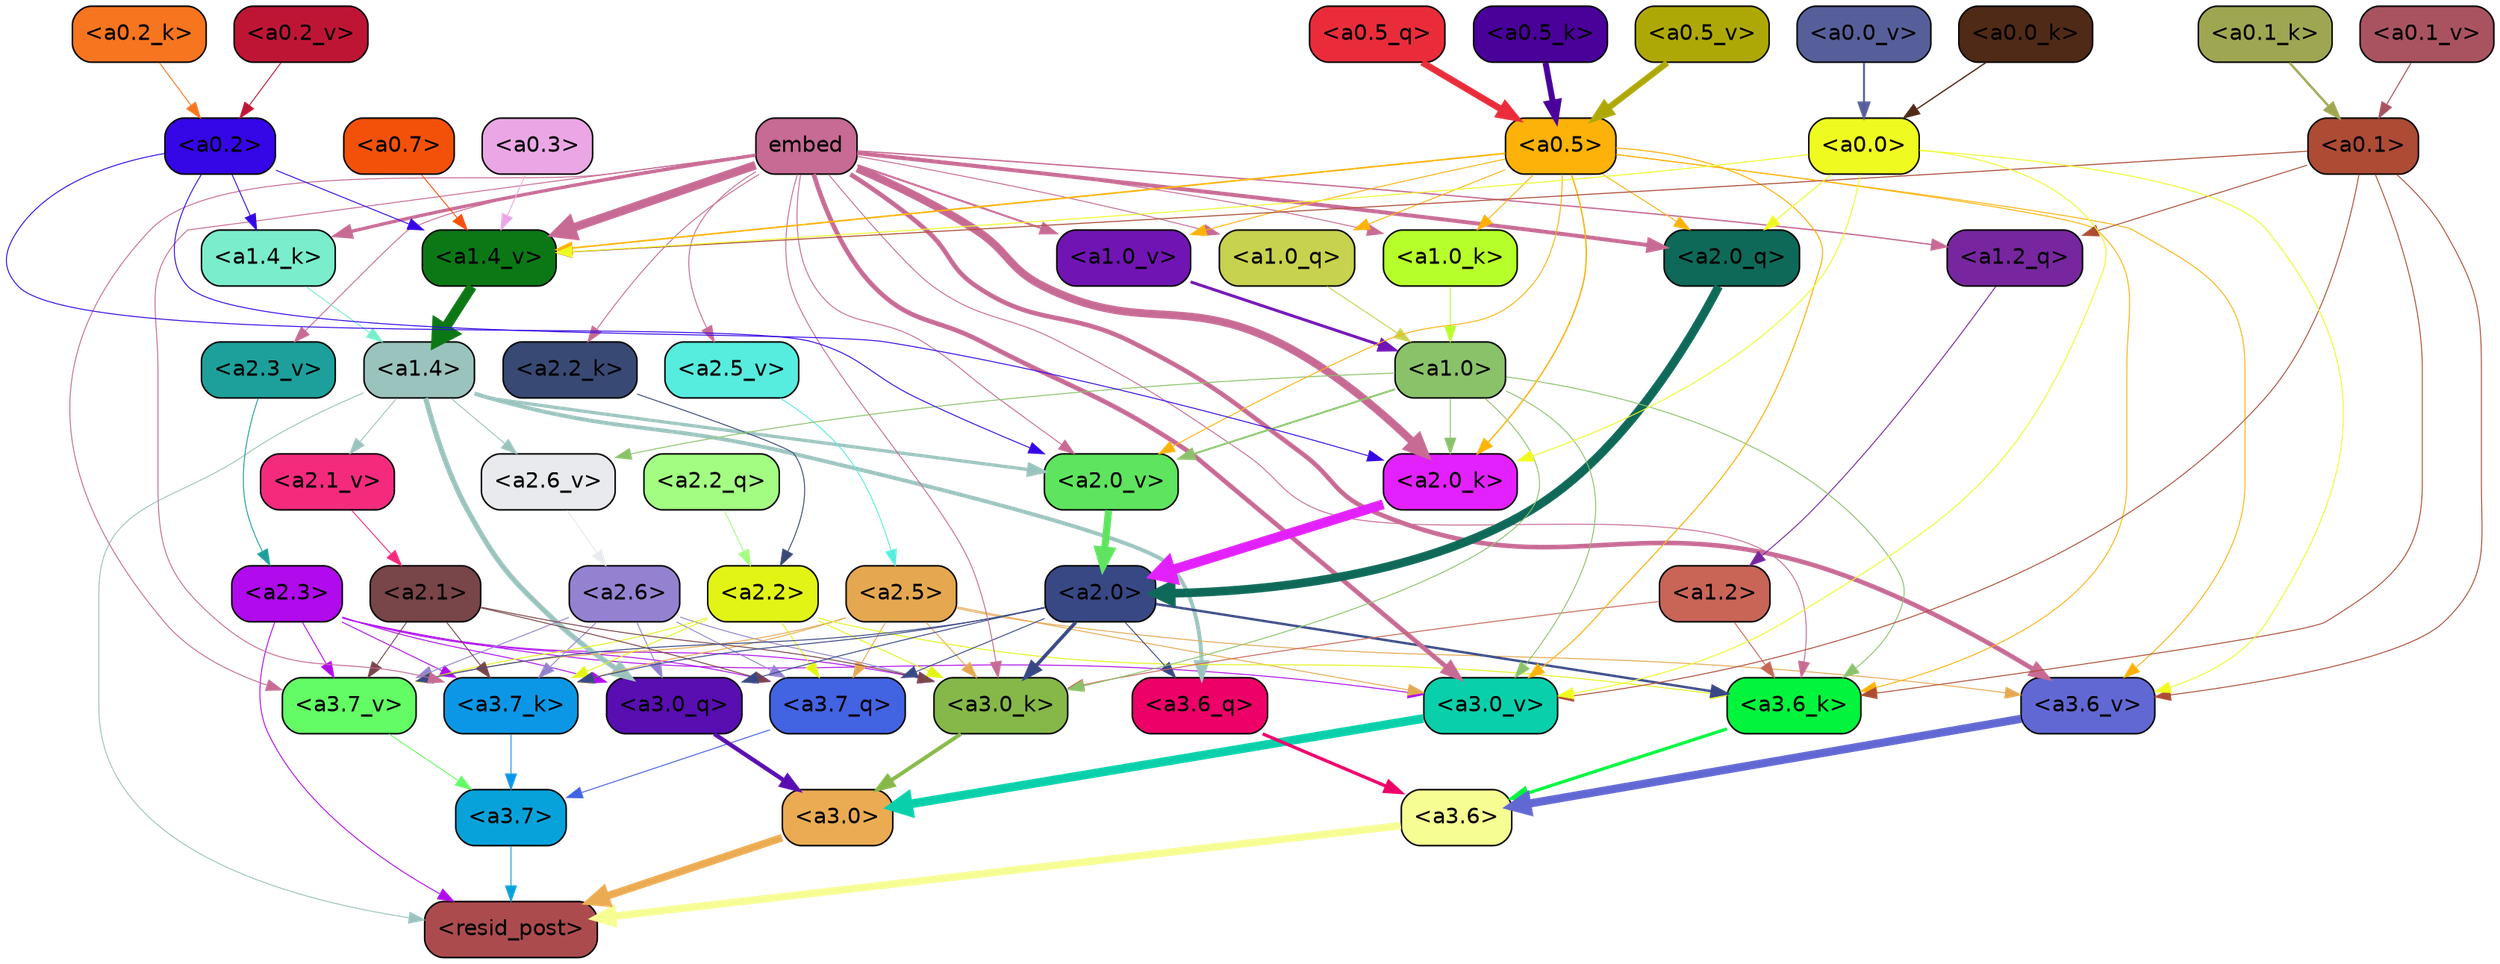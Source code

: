 strict digraph "" {
	graph [bgcolor=transparent,
		layout=dot,
		overlap=false,
		splines=true
	];
	"<a3.7>"	[color=black,
		fillcolor="#08a2db",
		fontname=Helvetica,
		shape=box,
		style="filled, rounded"];
	"<resid_post>"	[color=black,
		fillcolor="#ac4b4e",
		fontname=Helvetica,
		shape=box,
		style="filled, rounded"];
	"<a3.7>" -> "<resid_post>"	[color="#08a2db",
		penwidth=0.6];
	"<a3.6>"	[color=black,
		fillcolor="#f6fd92",
		fontname=Helvetica,
		shape=box,
		style="filled, rounded"];
	"<a3.6>" -> "<resid_post>"	[color="#f6fd92",
		penwidth=4.753257989883423];
	"<a3.0>"	[color=black,
		fillcolor="#ebab53",
		fontname=Helvetica,
		shape=box,
		style="filled, rounded"];
	"<a3.0>" -> "<resid_post>"	[color="#ebab53",
		penwidth=4.90053927898407];
	"<a2.3>"	[color=black,
		fillcolor="#b00aed",
		fontname=Helvetica,
		shape=box,
		style="filled, rounded"];
	"<a2.3>" -> "<resid_post>"	[color="#b00aed",
		penwidth=0.6];
	"<a3.7_q>"	[color=black,
		fillcolor="#4263e2",
		fontname=Helvetica,
		shape=box,
		style="filled, rounded"];
	"<a2.3>" -> "<a3.7_q>"	[color="#b00aed",
		penwidth=0.6];
	"<a3.0_q>"	[color=black,
		fillcolor="#580eb0",
		fontname=Helvetica,
		shape=box,
		style="filled, rounded"];
	"<a2.3>" -> "<a3.0_q>"	[color="#b00aed",
		penwidth=0.6];
	"<a3.7_k>"	[color=black,
		fillcolor="#0b97e6",
		fontname=Helvetica,
		shape=box,
		style="filled, rounded"];
	"<a2.3>" -> "<a3.7_k>"	[color="#b00aed",
		penwidth=0.6];
	"<a3.0_k>"	[color=black,
		fillcolor="#85b849",
		fontname=Helvetica,
		shape=box,
		style="filled, rounded"];
	"<a2.3>" -> "<a3.0_k>"	[color="#b00aed",
		penwidth=0.6];
	"<a3.7_v>"	[color=black,
		fillcolor="#63fc65",
		fontname=Helvetica,
		shape=box,
		style="filled, rounded"];
	"<a2.3>" -> "<a3.7_v>"	[color="#b00aed",
		penwidth=0.6];
	"<a3.0_v>"	[color=black,
		fillcolor="#09d0aa",
		fontname=Helvetica,
		shape=box,
		style="filled, rounded"];
	"<a2.3>" -> "<a3.0_v>"	[color="#b00aed",
		penwidth=0.6];
	"<a1.4>"	[color=black,
		fillcolor="#9bc3be",
		fontname=Helvetica,
		shape=box,
		style="filled, rounded"];
	"<a1.4>" -> "<resid_post>"	[color="#9bc3be",
		penwidth=0.6];
	"<a3.6_q>"	[color=black,
		fillcolor="#ed0168",
		fontname=Helvetica,
		shape=box,
		style="filled, rounded"];
	"<a1.4>" -> "<a3.6_q>"	[color="#9bc3be",
		penwidth=2.5149343013763428];
	"<a1.4>" -> "<a3.0_q>"	[color="#9bc3be",
		penwidth=3.2760138511657715];
	"<a2.6_v>"	[color=black,
		fillcolor="#e8eaed",
		fontname=Helvetica,
		shape=box,
		style="filled, rounded"];
	"<a1.4>" -> "<a2.6_v>"	[color="#9bc3be",
		penwidth=0.6];
	"<a2.1_v>"	[color=black,
		fillcolor="#f42b7d",
		fontname=Helvetica,
		shape=box,
		style="filled, rounded"];
	"<a1.4>" -> "<a2.1_v>"	[color="#9bc3be",
		penwidth=0.6];
	"<a2.0_v>"	[color=black,
		fillcolor="#5ee45e",
		fontname=Helvetica,
		shape=box,
		style="filled, rounded"];
	"<a1.4>" -> "<a2.0_v>"	[color="#9bc3be",
		penwidth=2.0870713144540787];
	"<a3.7_q>" -> "<a3.7>"	[color="#4263e2",
		penwidth=0.6];
	"<a3.6_q>" -> "<a3.6>"	[color="#ed0168",
		penwidth=2.091020345687866];
	"<a3.0_q>" -> "<a3.0>"	[color="#580eb0",
		penwidth=2.7421876192092896];
	"<a3.7_k>" -> "<a3.7>"	[color="#0b97e6",
		penwidth=0.6];
	"<a3.6_k>"	[color=black,
		fillcolor="#02f43d",
		fontname=Helvetica,
		shape=box,
		style="filled, rounded"];
	"<a3.6_k>" -> "<a3.6>"	[color="#02f43d",
		penwidth=2.048597991466522];
	"<a3.0_k>" -> "<a3.0>"	[color="#85b849",
		penwidth=2.476402521133423];
	"<a3.7_v>" -> "<a3.7>"	[color="#63fc65",
		penwidth=0.6];
	"<a3.6_v>"	[color=black,
		fillcolor="#6268d3",
		fontname=Helvetica,
		shape=box,
		style="filled, rounded"];
	"<a3.6_v>" -> "<a3.6>"	[color="#6268d3",
		penwidth=5.2550448179244995];
	"<a3.0_v>" -> "<a3.0>"	[color="#09d0aa",
		penwidth=5.652270674705505];
	"<a2.6>"	[color=black,
		fillcolor="#9482d1",
		fontname=Helvetica,
		shape=box,
		style="filled, rounded"];
	"<a2.6>" -> "<a3.7_q>"	[color="#9482d1",
		penwidth=0.6];
	"<a2.6>" -> "<a3.0_q>"	[color="#9482d1",
		penwidth=0.6];
	"<a2.6>" -> "<a3.7_k>"	[color="#9482d1",
		penwidth=0.6];
	"<a2.6>" -> "<a3.0_k>"	[color="#9482d1",
		penwidth=0.6];
	"<a2.6>" -> "<a3.7_v>"	[color="#9482d1",
		penwidth=0.6];
	"<a2.5>"	[color=black,
		fillcolor="#e5a850",
		fontname=Helvetica,
		shape=box,
		style="filled, rounded"];
	"<a2.5>" -> "<a3.7_q>"	[color="#e5a850",
		penwidth=0.6];
	"<a2.5>" -> "<a3.7_k>"	[color="#e5a850",
		penwidth=0.6];
	"<a2.5>" -> "<a3.0_k>"	[color="#e5a850",
		penwidth=0.6];
	"<a2.5>" -> "<a3.7_v>"	[color="#e5a850",
		penwidth=0.6];
	"<a2.5>" -> "<a3.6_v>"	[color="#e5a850",
		penwidth=0.6];
	"<a2.5>" -> "<a3.0_v>"	[color="#e5a850",
		penwidth=0.6];
	"<a2.2>"	[color=black,
		fillcolor="#e2f416",
		fontname=Helvetica,
		shape=box,
		style="filled, rounded"];
	"<a2.2>" -> "<a3.7_q>"	[color="#e2f416",
		penwidth=0.6];
	"<a2.2>" -> "<a3.7_k>"	[color="#e2f416",
		penwidth=0.6];
	"<a2.2>" -> "<a3.6_k>"	[color="#e2f416",
		penwidth=0.6];
	"<a2.2>" -> "<a3.0_k>"	[color="#e2f416",
		penwidth=0.6];
	"<a2.2>" -> "<a3.7_v>"	[color="#e2f416",
		penwidth=0.6];
	"<a2.1>"	[color=black,
		fillcolor="#784548",
		fontname=Helvetica,
		shape=box,
		style="filled, rounded"];
	"<a2.1>" -> "<a3.7_q>"	[color="#784548",
		penwidth=0.6];
	"<a2.1>" -> "<a3.7_k>"	[color="#784548",
		penwidth=0.6];
	"<a2.1>" -> "<a3.0_k>"	[color="#784548",
		penwidth=0.6];
	"<a2.1>" -> "<a3.7_v>"	[color="#784548",
		penwidth=0.6];
	"<a2.0>"	[color=black,
		fillcolor="#384885",
		fontname=Helvetica,
		shape=box,
		style="filled, rounded"];
	"<a2.0>" -> "<a3.7_q>"	[color="#384885",
		penwidth=0.6];
	"<a2.0>" -> "<a3.6_q>"	[color="#384885",
		penwidth=0.6];
	"<a2.0>" -> "<a3.0_q>"	[color="#384885",
		penwidth=0.6];
	"<a2.0>" -> "<a3.7_k>"	[color="#384885",
		penwidth=0.6];
	"<a2.0>" -> "<a3.6_k>"	[color="#384885",
		penwidth=1.5290023684501648];
	"<a2.0>" -> "<a3.0_k>"	[color="#384885",
		penwidth=2.2635570764541626];
	"<a2.0>" -> "<a3.7_v>"	[color="#384885",
		penwidth=0.6];
	embed	[color=black,
		fillcolor="#c76a94",
		fontname=Helvetica,
		shape=box,
		style="filled, rounded"];
	embed -> "<a3.7_k>"	[color="#c76a94",
		penwidth=0.6];
	embed -> "<a3.6_k>"	[color="#c76a94",
		penwidth=0.6];
	embed -> "<a3.0_k>"	[color="#c76a94",
		penwidth=0.6];
	embed -> "<a3.7_v>"	[color="#c76a94",
		penwidth=0.6];
	embed -> "<a3.6_v>"	[color="#c76a94",
		penwidth=2.9556376338005066];
	embed -> "<a3.0_v>"	[color="#c76a94",
		penwidth=2.972973108291626];
	"<a2.0_q>"	[color=black,
		fillcolor="#0f6958",
		fontname=Helvetica,
		shape=box,
		style="filled, rounded"];
	embed -> "<a2.0_q>"	[color="#c76a94",
		penwidth=2.522909115999937];
	"<a2.2_k>"	[color=black,
		fillcolor="#384973",
		fontname=Helvetica,
		shape=box,
		style="filled, rounded"];
	embed -> "<a2.2_k>"	[color="#c76a94",
		penwidth=0.6];
	"<a2.0_k>"	[color=black,
		fillcolor="#e321fe",
		fontname=Helvetica,
		shape=box,
		style="filled, rounded"];
	embed -> "<a2.0_k>"	[color="#c76a94",
		penwidth=5.094568967819214];
	"<a2.5_v>"	[color=black,
		fillcolor="#56ecde",
		fontname=Helvetica,
		shape=box,
		style="filled, rounded"];
	embed -> "<a2.5_v>"	[color="#c76a94",
		penwidth=0.6];
	"<a2.3_v>"	[color=black,
		fillcolor="#1da09b",
		fontname=Helvetica,
		shape=box,
		style="filled, rounded"];
	embed -> "<a2.3_v>"	[color="#c76a94",
		penwidth=0.6];
	embed -> "<a2.0_v>"	[color="#c76a94",
		penwidth=0.6];
	"<a1.2_q>"	[color=black,
		fillcolor="#77269f",
		fontname=Helvetica,
		shape=box,
		style="filled, rounded"];
	embed -> "<a1.2_q>"	[color="#c76a94",
		penwidth=0.8520002365112305];
	"<a1.0_q>"	[color=black,
		fillcolor="#c7d24e",
		fontname=Helvetica,
		shape=box,
		style="filled, rounded"];
	embed -> "<a1.0_q>"	[color="#c76a94",
		penwidth=0.6];
	"<a1.4_k>"	[color=black,
		fillcolor="#7aedcc",
		fontname=Helvetica,
		shape=box,
		style="filled, rounded"];
	embed -> "<a1.4_k>"	[color="#c76a94",
		penwidth=2.115079402923584];
	"<a1.0_k>"	[color=black,
		fillcolor="#b7ff2b",
		fontname=Helvetica,
		shape=box,
		style="filled, rounded"];
	embed -> "<a1.0_k>"	[color="#c76a94",
		penwidth=0.6];
	"<a1.4_v>"	[color=black,
		fillcolor="#0c7815",
		fontname=Helvetica,
		shape=box,
		style="filled, rounded"];
	embed -> "<a1.4_v>"	[color="#c76a94",
		penwidth=5.504090070724487];
	"<a1.0_v>"	[color=black,
		fillcolor="#7114b4",
		fontname=Helvetica,
		shape=box,
		style="filled, rounded"];
	embed -> "<a1.0_v>"	[color="#c76a94",
		penwidth=1.2935692071914673];
	"<a1.2>"	[color=black,
		fillcolor="#c86557",
		fontname=Helvetica,
		shape=box,
		style="filled, rounded"];
	"<a1.2>" -> "<a3.6_k>"	[color="#c86557",
		penwidth=0.6];
	"<a1.2>" -> "<a3.0_k>"	[color="#c86557",
		penwidth=0.6];
	"<a1.0>"	[color=black,
		fillcolor="#8ac26a",
		fontname=Helvetica,
		shape=box,
		style="filled, rounded"];
	"<a1.0>" -> "<a3.6_k>"	[color="#8ac26a",
		penwidth=0.6];
	"<a1.0>" -> "<a3.0_k>"	[color="#8ac26a",
		penwidth=0.6];
	"<a1.0>" -> "<a3.0_v>"	[color="#8ac26a",
		penwidth=0.6];
	"<a1.0>" -> "<a2.0_k>"	[color="#8ac26a",
		penwidth=0.6];
	"<a1.0>" -> "<a2.6_v>"	[color="#8ac26a",
		penwidth=0.6];
	"<a1.0>" -> "<a2.0_v>"	[color="#8ac26a",
		penwidth=1.2152502536773682];
	"<a0.5>"	[color=black,
		fillcolor="#fcb208",
		fontname=Helvetica,
		shape=box,
		style="filled, rounded"];
	"<a0.5>" -> "<a3.6_k>"	[color="#fcb208",
		penwidth=0.6];
	"<a0.5>" -> "<a3.6_v>"	[color="#fcb208",
		penwidth=0.6];
	"<a0.5>" -> "<a3.0_v>"	[color="#fcb208",
		penwidth=0.6790935099124908];
	"<a0.5>" -> "<a2.0_q>"	[color="#fcb208",
		penwidth=0.6];
	"<a0.5>" -> "<a2.0_k>"	[color="#fcb208",
		penwidth=0.8835153579711914];
	"<a0.5>" -> "<a2.0_v>"	[color="#fcb208",
		penwidth=0.6];
	"<a0.5>" -> "<a1.0_q>"	[color="#fcb208",
		penwidth=0.6];
	"<a0.5>" -> "<a1.0_k>"	[color="#fcb208",
		penwidth=0.6];
	"<a0.5>" -> "<a1.4_v>"	[color="#fcb208",
		penwidth=1.022335171699524];
	"<a0.5>" -> "<a1.0_v>"	[color="#fcb208",
		penwidth=0.6];
	"<a0.1>"	[color=black,
		fillcolor="#ad4b35",
		fontname=Helvetica,
		shape=box,
		style="filled, rounded"];
	"<a0.1>" -> "<a3.6_k>"	[color="#ad4b35",
		penwidth=0.6];
	"<a0.1>" -> "<a3.6_v>"	[color="#ad4b35",
		penwidth=0.6];
	"<a0.1>" -> "<a3.0_v>"	[color="#ad4b35",
		penwidth=0.6];
	"<a0.1>" -> "<a1.2_q>"	[color="#ad4b35",
		penwidth=0.6];
	"<a0.1>" -> "<a1.4_v>"	[color="#ad4b35",
		penwidth=0.6438122987747192];
	"<a0.0>"	[color=black,
		fillcolor="#effb20",
		fontname=Helvetica,
		shape=box,
		style="filled, rounded"];
	"<a0.0>" -> "<a3.6_v>"	[color="#effb20",
		penwidth=0.6];
	"<a0.0>" -> "<a3.0_v>"	[color="#effb20",
		penwidth=0.6];
	"<a0.0>" -> "<a2.0_q>"	[color="#effb20",
		penwidth=0.6];
	"<a0.0>" -> "<a2.0_k>"	[color="#effb20",
		penwidth=0.6];
	"<a0.0>" -> "<a1.4_v>"	[color="#effb20",
		penwidth=0.6];
	"<a2.2_q>"	[color=black,
		fillcolor="#a3fd83",
		fontname=Helvetica,
		shape=box,
		style="filled, rounded"];
	"<a2.2_q>" -> "<a2.2>"	[color="#a3fd83",
		penwidth=0.6];
	"<a2.0_q>" -> "<a2.0>"	[color="#0f6958",
		penwidth=5.557696580886841];
	"<a2.2_k>" -> "<a2.2>"	[color="#384973",
		penwidth=0.6];
	"<a2.0_k>" -> "<a2.0>"	[color="#e321fe",
		penwidth=6.320472955703735];
	"<a2.6_v>" -> "<a2.6>"	[color="#e8eaed",
		penwidth=0.6];
	"<a2.5_v>" -> "<a2.5>"	[color="#56ecde",
		penwidth=0.6];
	"<a2.3_v>" -> "<a2.3>"	[color="#1da09b",
		penwidth=0.6];
	"<a2.1_v>" -> "<a2.1>"	[color="#f42b7d",
		penwidth=0.6];
	"<a2.0_v>" -> "<a2.0>"	[color="#5ee45e",
		penwidth=4.611755967140198];
	"<a0.2>"	[color=black,
		fillcolor="#3506e6",
		fontname=Helvetica,
		shape=box,
		style="filled, rounded"];
	"<a0.2>" -> "<a2.0_k>"	[color="#3506e6",
		penwidth=0.6];
	"<a0.2>" -> "<a2.0_v>"	[color="#3506e6",
		penwidth=0.6];
	"<a0.2>" -> "<a1.4_k>"	[color="#3506e6",
		penwidth=0.6];
	"<a0.2>" -> "<a1.4_v>"	[color="#3506e6",
		penwidth=0.6];
	"<a1.2_q>" -> "<a1.2>"	[color="#77269f",
		penwidth=0.6145738363265991];
	"<a1.0_q>" -> "<a1.0>"	[color="#c7d24e",
		penwidth=0.6];
	"<a1.4_k>" -> "<a1.4>"	[color="#7aedcc",
		penwidth=0.6];
	"<a1.0_k>" -> "<a1.0>"	[color="#b7ff2b",
		penwidth=0.6];
	"<a1.4_v>" -> "<a1.4>"	[color="#0c7815",
		penwidth=6.5241758823394775];
	"<a1.0_v>" -> "<a1.0>"	[color="#7114b4",
		penwidth=1.8809151649475098];
	"<a0.7>"	[color=black,
		fillcolor="#f35109",
		fontname=Helvetica,
		shape=box,
		style="filled, rounded"];
	"<a0.7>" -> "<a1.4_v>"	[color="#f35109",
		penwidth=0.6];
	"<a0.3>"	[color=black,
		fillcolor="#eba7e5",
		fontname=Helvetica,
		shape=box,
		style="filled, rounded"];
	"<a0.3>" -> "<a1.4_v>"	[color="#eba7e5",
		penwidth=0.6];
	"<a0.5_q>"	[color=black,
		fillcolor="#ea2c3a",
		fontname=Helvetica,
		shape=box,
		style="filled, rounded"];
	"<a0.5_q>" -> "<a0.5>"	[color="#ea2c3a",
		penwidth=4.2370394468307495];
	"<a0.5_k>"	[color=black,
		fillcolor="#49019a",
		fontname=Helvetica,
		shape=box,
		style="filled, rounded"];
	"<a0.5_k>" -> "<a0.5>"	[color="#49019a",
		penwidth=3.8599258065223694];
	"<a0.2_k>"	[color=black,
		fillcolor="#f8751f",
		fontname=Helvetica,
		shape=box,
		style="filled, rounded"];
	"<a0.2_k>" -> "<a0.2>"	[color="#f8751f",
		penwidth=0.6];
	"<a0.1_k>"	[color=black,
		fillcolor="#9fa652",
		fontname=Helvetica,
		shape=box,
		style="filled, rounded"];
	"<a0.1_k>" -> "<a0.1>"	[color="#9fa652",
		penwidth=1.5140717029571533];
	"<a0.0_k>"	[color=black,
		fillcolor="#4f2a16",
		fontname=Helvetica,
		shape=box,
		style="filled, rounded"];
	"<a0.0_k>" -> "<a0.0>"	[color="#4f2a16",
		penwidth=0.8258748054504395];
	"<a0.5_v>"	[color=black,
		fillcolor="#aea807",
		fontname=Helvetica,
		shape=box,
		style="filled, rounded"];
	"<a0.5_v>" -> "<a0.5>"	[color="#aea807",
		penwidth=4.0173709988594055];
	"<a0.2_v>"	[color=black,
		fillcolor="#bf1535",
		fontname=Helvetica,
		shape=box,
		style="filled, rounded"];
	"<a0.2_v>" -> "<a0.2>"	[color="#bf1535",
		penwidth=0.6];
	"<a0.1_v>"	[color=black,
		fillcolor="#a95360",
		fontname=Helvetica,
		shape=box,
		style="filled, rounded"];
	"<a0.1_v>" -> "<a0.1>"	[color="#a95360",
		penwidth=0.6690568923950195];
	"<a0.0_v>"	[color=black,
		fillcolor="#575f9a",
		fontname=Helvetica,
		shape=box,
		style="filled, rounded"];
	"<a0.0_v>" -> "<a0.0>"	[color="#575f9a",
		penwidth=1.2524418830871582];
}
